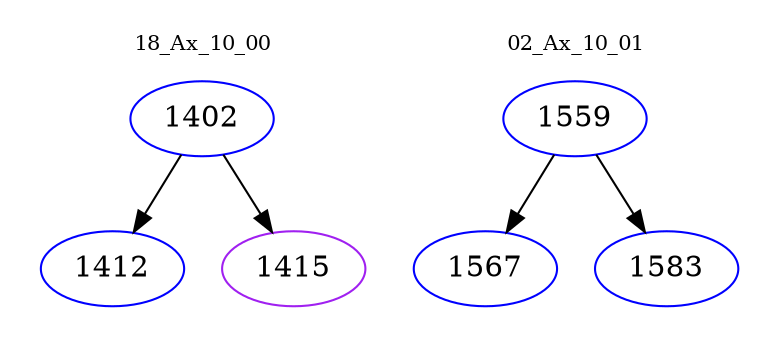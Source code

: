 digraph{
subgraph cluster_0 {
color = white
label = "18_Ax_10_00";
fontsize=10;
T0_1402 [label="1402", color="blue"]
T0_1402 -> T0_1412 [color="black"]
T0_1412 [label="1412", color="blue"]
T0_1402 -> T0_1415 [color="black"]
T0_1415 [label="1415", color="purple"]
}
subgraph cluster_1 {
color = white
label = "02_Ax_10_01";
fontsize=10;
T1_1559 [label="1559", color="blue"]
T1_1559 -> T1_1567 [color="black"]
T1_1567 [label="1567", color="blue"]
T1_1559 -> T1_1583 [color="black"]
T1_1583 [label="1583", color="blue"]
}
}
